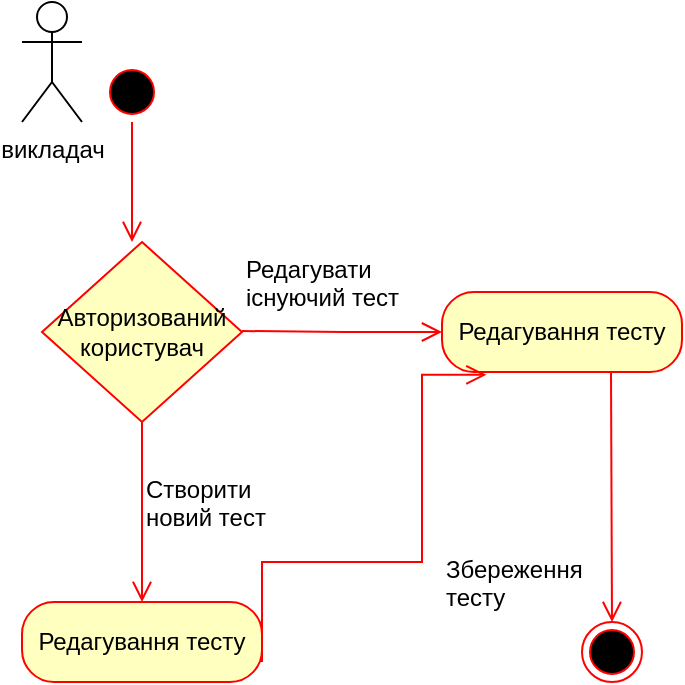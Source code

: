 <mxfile version="24.2.5" type="device">
  <diagram name="Сторінка-1" id="t_dyZnPpKNKLbERTNAK1">
    <mxGraphModel dx="2117" dy="629" grid="1" gridSize="10" guides="1" tooltips="1" connect="1" arrows="1" fold="1" page="1" pageScale="1" pageWidth="827" pageHeight="1169" math="0" shadow="0">
      <root>
        <mxCell id="0" />
        <mxCell id="1" parent="0" />
        <mxCell id="As290urpjiBn_Q7XXSmP-1" value="викладач" style="shape=umlActor;verticalLabelPosition=bottom;verticalAlign=top;html=1;outlineConnect=0;" parent="1" vertex="1">
          <mxGeometry x="-90" y="40" width="30" height="60" as="geometry" />
        </mxCell>
        <mxCell id="As290urpjiBn_Q7XXSmP-5" value="" style="ellipse;html=1;shape=startState;fillColor=#000000;strokeColor=#ff0000;" parent="1" vertex="1">
          <mxGeometry x="-50" y="70" width="30" height="30" as="geometry" />
        </mxCell>
        <mxCell id="As290urpjiBn_Q7XXSmP-6" value="" style="edgeStyle=orthogonalEdgeStyle;html=1;verticalAlign=bottom;endArrow=open;endSize=8;strokeColor=#ff0000;rounded=0;" parent="1" source="As290urpjiBn_Q7XXSmP-5" edge="1">
          <mxGeometry relative="1" as="geometry">
            <mxPoint x="-35" y="160" as="targetPoint" />
          </mxGeometry>
        </mxCell>
        <mxCell id="As290urpjiBn_Q7XXSmP-9" value="Редагування тесту" style="rounded=1;whiteSpace=wrap;html=1;arcSize=40;fontColor=#000000;fillColor=#ffffc0;strokeColor=#ff0000;" parent="1" vertex="1">
          <mxGeometry x="120" y="185" width="120" height="40" as="geometry" />
        </mxCell>
        <mxCell id="As290urpjiBn_Q7XXSmP-11" value="Створити новий тест" style="text;whiteSpace=wrap;html=1;" parent="1" vertex="1">
          <mxGeometry x="-30" y="270" width="70" height="50" as="geometry" />
        </mxCell>
        <mxCell id="As290urpjiBn_Q7XXSmP-13" value="Редагування тесту" style="rounded=1;whiteSpace=wrap;html=1;arcSize=40;fontColor=#000000;fillColor=#ffffc0;strokeColor=#ff0000;" parent="1" vertex="1">
          <mxGeometry x="-90" y="340" width="120" height="40" as="geometry" />
        </mxCell>
        <mxCell id="As290urpjiBn_Q7XXSmP-14" value="Редагувати існуючий тест" style="text;whiteSpace=wrap;html=1;" parent="1" vertex="1">
          <mxGeometry x="20" y="160" width="90" height="40" as="geometry" />
        </mxCell>
        <mxCell id="As290urpjiBn_Q7XXSmP-15" value="Авторизований користувач" style="rhombus;whiteSpace=wrap;html=1;fontColor=#000000;fillColor=#ffffc0;strokeColor=#ff0000;" parent="1" vertex="1">
          <mxGeometry x="-80" y="160" width="100" height="90" as="geometry" />
        </mxCell>
        <mxCell id="As290urpjiBn_Q7XXSmP-17" value="&lt;span style=&quot;color: rgba(0, 0, 0, 0); font-family: monospace; font-size: 0px; background-color: rgb(251, 251, 251);&quot;&gt;%3CmxGraphModel%3E%3Croot%3E%3CmxCell%20id%3D%220%22%2F%3E%3CmxCell%20id%3D%221%22%20parent%3D%220%22%2F%3E%3CmxCell%20id%3D%222%22%20value%3D%22%22%20style%3D%22edgeStyle%3DorthogonalEdgeStyle%3Bhtml%3D1%3Balign%3Dleft%3BverticalAlign%3Dtop%3BendArrow%3Dopen%3BendSize%3D8%3BstrokeColor%3D%23ff0000%3Brounded%3D0%3B%22%20edge%3D%221%22%20parent%3D%221%22%3E%3CmxGeometry%20x%3D%22-1%22%20relative%3D%221%22%20as%3D%22geometry%22%3E%3CmxPoint%20x%3D%22-30%22%20y%3D%22340%22%20as%3D%22targetPoint%22%2F%3E%3CmxPoint%20x%3D%22-30%22%20y%3D%22250%22%20as%3D%22sourcePoint%22%2F%3E%3C%2FmxGeometry%3E%3C%2FmxCell%3E%3C%2Froot%3E%3C%2FmxGraphModel%3E&lt;/span&gt;" style="edgeStyle=orthogonalEdgeStyle;html=1;align=left;verticalAlign=top;endArrow=open;endSize=8;strokeColor=#ff0000;rounded=0;" parent="1" source="As290urpjiBn_Q7XXSmP-15" edge="1">
          <mxGeometry x="-1" relative="1" as="geometry">
            <mxPoint x="-30" y="340" as="targetPoint" />
          </mxGeometry>
        </mxCell>
        <mxCell id="As290urpjiBn_Q7XXSmP-19" value="" style="edgeStyle=orthogonalEdgeStyle;html=1;verticalAlign=bottom;endArrow=open;endSize=8;strokeColor=#ff0000;rounded=0;" parent="1" edge="1">
          <mxGeometry relative="1" as="geometry">
            <mxPoint x="120" y="205" as="targetPoint" />
            <mxPoint x="20" y="204.5" as="sourcePoint" />
          </mxGeometry>
        </mxCell>
        <mxCell id="As290urpjiBn_Q7XXSmP-27" value="" style="edgeStyle=orthogonalEdgeStyle;html=1;verticalAlign=bottom;endArrow=open;endSize=8;strokeColor=#ff0000;rounded=0;entryX=0.185;entryY=1.035;entryDx=0;entryDy=0;exitX=1;exitY=0.75;exitDx=0;exitDy=0;entryPerimeter=0;" parent="1" source="As290urpjiBn_Q7XXSmP-13" target="As290urpjiBn_Q7XXSmP-9" edge="1">
          <mxGeometry relative="1" as="geometry">
            <mxPoint x="-31" y="440" as="targetPoint" />
            <mxPoint x="-31" y="380" as="sourcePoint" />
            <Array as="points">
              <mxPoint x="30" y="320" />
              <mxPoint x="110" y="320" />
              <mxPoint x="110" y="226" />
            </Array>
          </mxGeometry>
        </mxCell>
        <mxCell id="As290urpjiBn_Q7XXSmP-28" value="" style="ellipse;html=1;shape=endState;fillColor=#000000;strokeColor=#ff0000;" parent="1" vertex="1">
          <mxGeometry x="190" y="350" width="30" height="30" as="geometry" />
        </mxCell>
        <mxCell id="As290urpjiBn_Q7XXSmP-29" value="" style="edgeStyle=orthogonalEdgeStyle;html=1;verticalAlign=bottom;endArrow=open;endSize=8;strokeColor=#ff0000;rounded=0;entryX=0.5;entryY=0;entryDx=0;entryDy=0;" parent="1" target="As290urpjiBn_Q7XXSmP-28" edge="1">
          <mxGeometry relative="1" as="geometry">
            <mxPoint x="204.5" y="285" as="targetPoint" />
            <mxPoint x="204.5" y="225" as="sourcePoint" />
          </mxGeometry>
        </mxCell>
        <mxCell id="As290urpjiBn_Q7XXSmP-30" value="Збереження тесту" style="text;whiteSpace=wrap;html=1;" parent="1" vertex="1">
          <mxGeometry x="120" y="310" width="70" height="40" as="geometry" />
        </mxCell>
      </root>
    </mxGraphModel>
  </diagram>
</mxfile>
